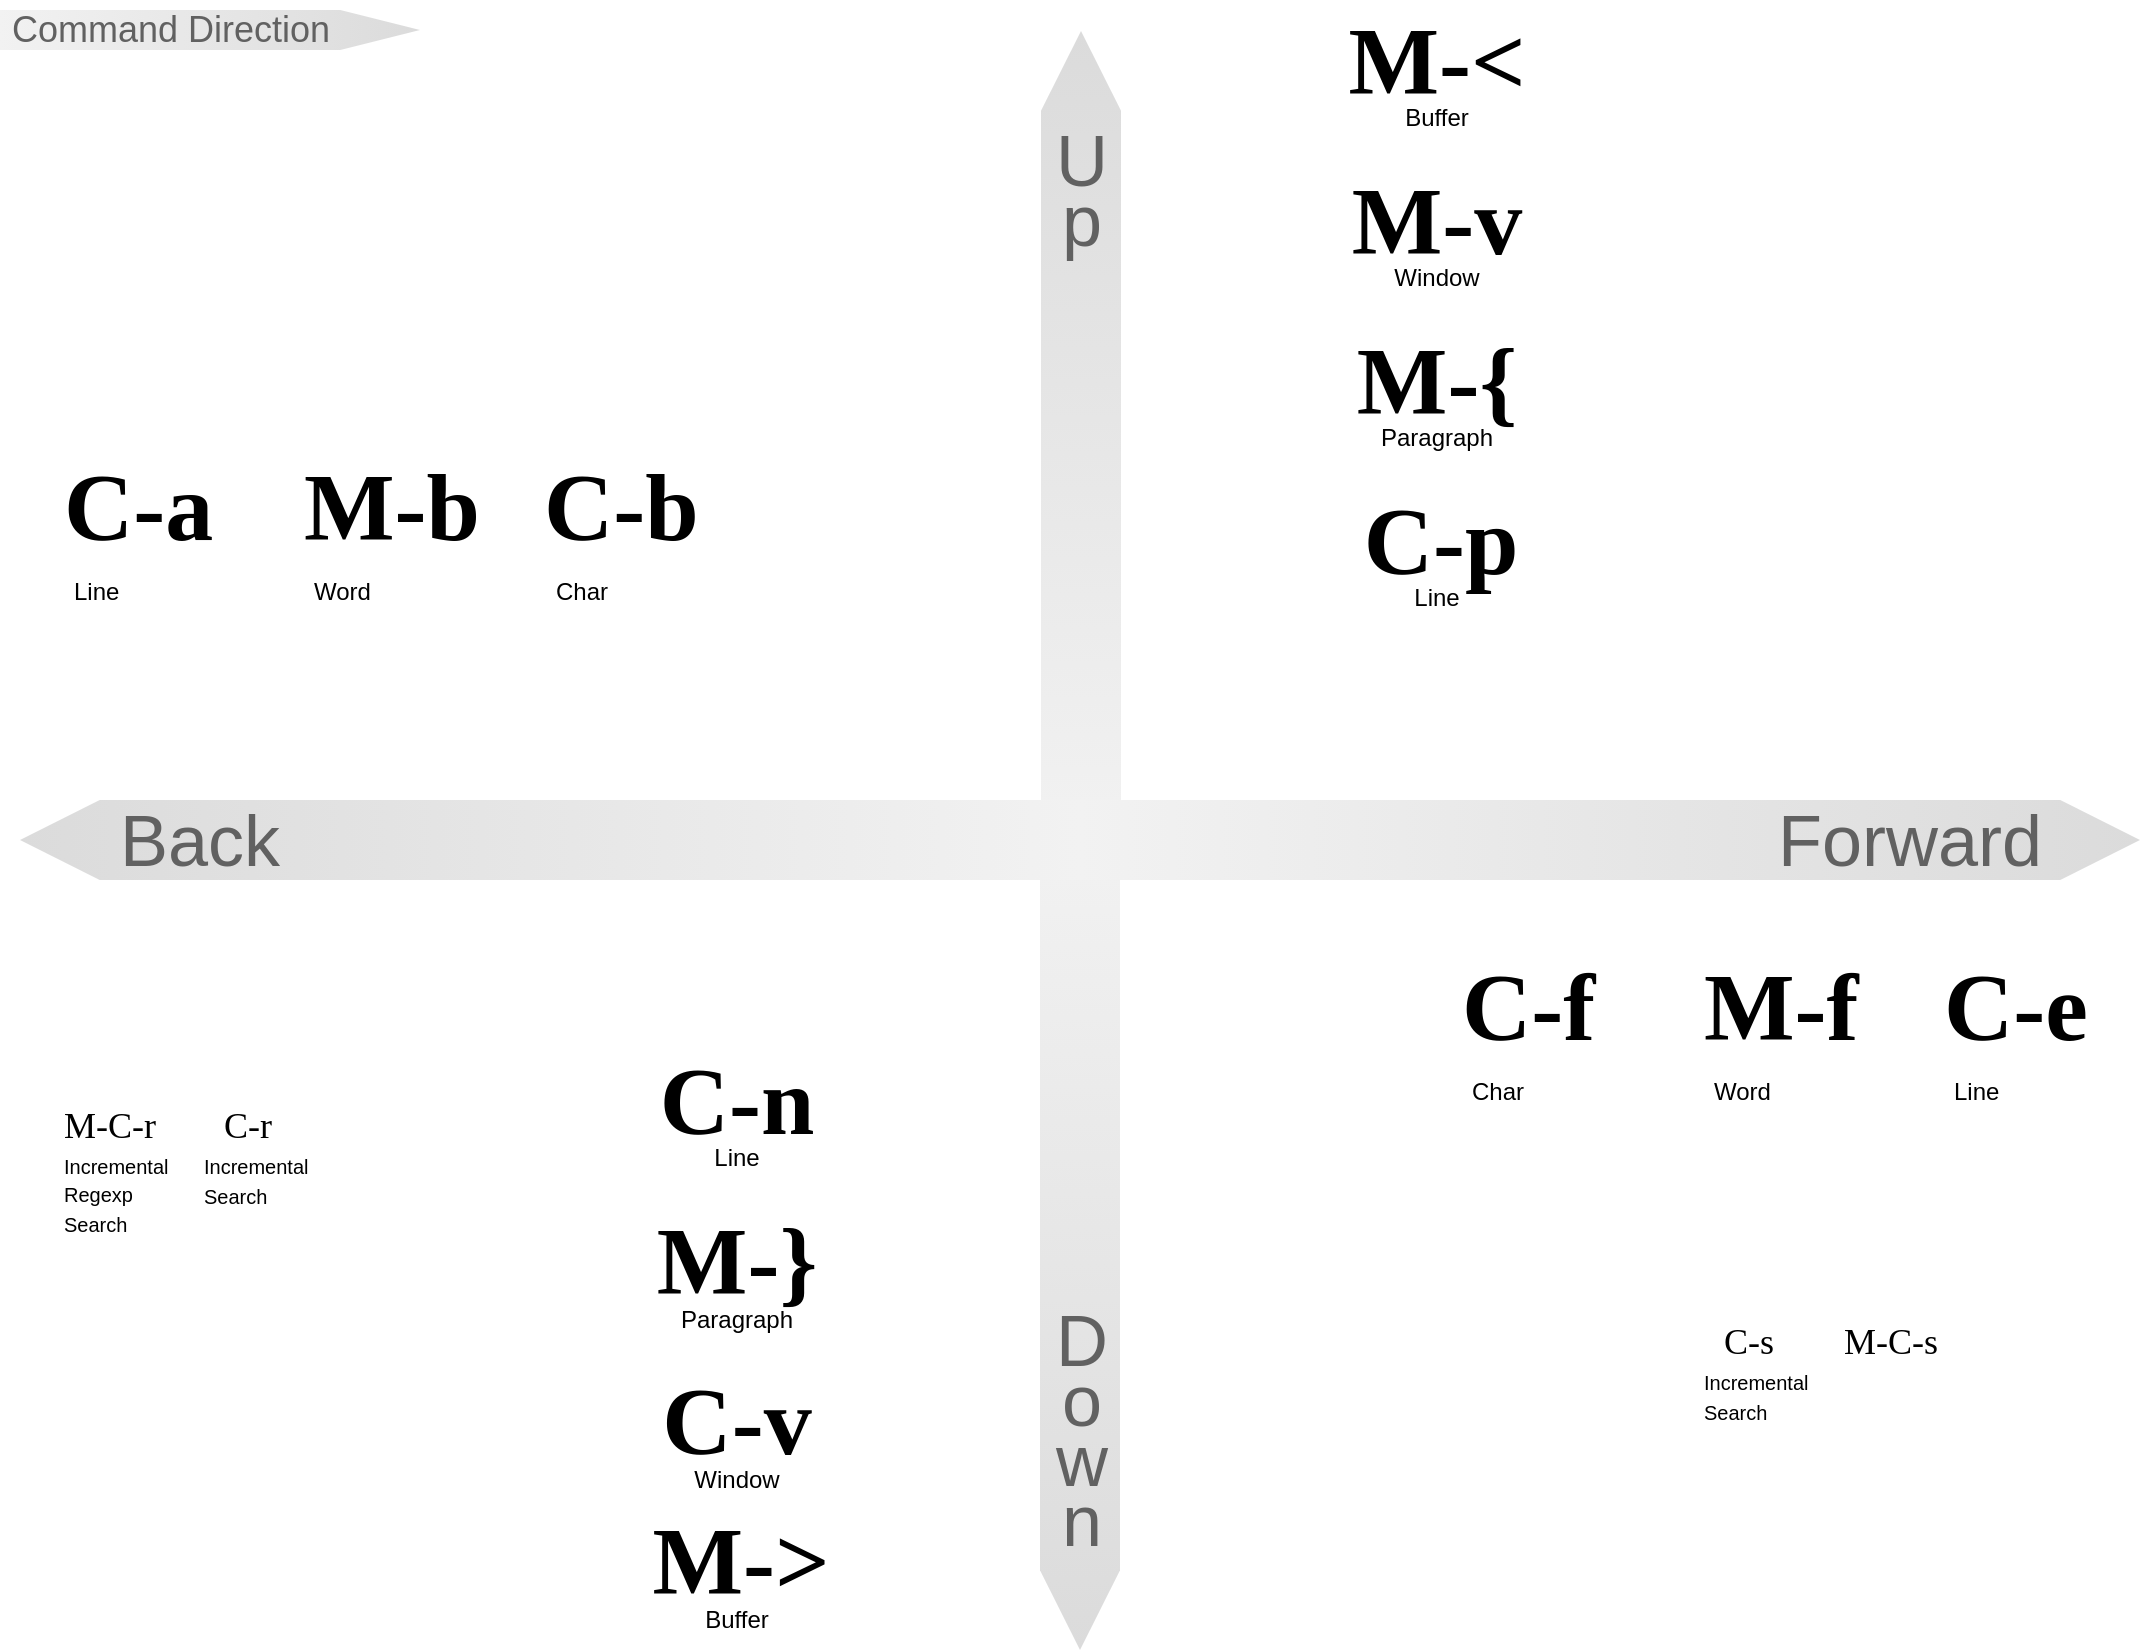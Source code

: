 <mxfile version="16.5.1" type="device" pages="2"><diagram id="qbLhw_JT5a_EEhQz4K1e" name="Page-1"><mxGraphModel dx="569" dy="340" grid="1" gridSize="10" guides="1" tooltips="1" connect="1" arrows="1" fold="1" page="1" pageScale="1" pageWidth="1100" pageHeight="850" background="#FFFFFF" math="0" shadow="0"><root><mxCell id="0"/><mxCell id="1" parent="0"/><mxCell id="W1b4-r4WNMrtXvMCgit9-11" value="" style="html=1;shadow=0;dashed=0;align=center;verticalAlign=middle;shape=mxgraph.arrows2.arrow;dy=0;dx=39.86;notch=0;fontSize=48;fillColor=#DBDBDB;fontColor=#333333;strokeColor=none;gradientColor=#F2F2F2;gradientDirection=west;rotation=90;" vertex="1" parent="1"><mxGeometry x="347.5" y="607.5" width="405" height="40" as="geometry"/></mxCell><mxCell id="W1b4-r4WNMrtXvMCgit9-12" value="" style="html=1;shadow=0;dashed=0;align=center;verticalAlign=middle;shape=mxgraph.arrows2.arrow;dy=0;dx=39.86;notch=0;fontSize=48;fillColor=#DBDBDB;fontColor=#333333;strokeColor=none;gradientColor=#F2F2F2;gradientDirection=west;rotation=-90;" vertex="1" parent="1"><mxGeometry x="348" y="203" width="405" height="40" as="geometry"/></mxCell><mxCell id="W1b4-r4WNMrtXvMCgit9-3" value="" style="html=1;shadow=0;dashed=0;align=center;verticalAlign=middle;shape=mxgraph.arrows2.arrow;dy=0;dx=39.86;notch=0;fontSize=48;fillColor=#DBDBDB;fontColor=#333333;strokeColor=none;gradientColor=#F2F2F2;gradientDirection=west;" vertex="1" parent="1"><mxGeometry x="550" y="405" width="530" height="40" as="geometry"/></mxCell><mxCell id="W1b4-r4WNMrtXvMCgit9-10" value="" style="html=1;shadow=0;dashed=0;align=center;verticalAlign=middle;shape=mxgraph.arrows2.arrow;dy=0;dx=39.86;notch=0;fontSize=48;fillColor=#DBDBDB;fontColor=#333333;strokeColor=none;gradientColor=#F2F2F2;gradientDirection=west;rotation=-180;" vertex="1" parent="1"><mxGeometry x="20" y="405" width="530" height="40" as="geometry"/></mxCell><mxCell id="INEo4xeZnTNKzYXx7Juk-7" value="&lt;span style=&quot;font-size: 48px;&quot;&gt;C-f&lt;br style=&quot;font-size: 48px;&quot;&gt;&lt;/span&gt;" style="text;html=1;align=left;verticalAlign=bottom;resizable=0;points=[];autosize=1;strokeColor=none;fillColor=none;fontSize=48;rounded=0;fontFamily=Roboto Mono;fontSource=https%3A%2F%2Ffonts.googleapis.com%2Fcss%3Ffamily%3DRoboto%2BMono;fontStyle=1" parent="1" vertex="1"><mxGeometry x="739" y="480" width="100" height="60" as="geometry"/></mxCell><mxCell id="INEo4xeZnTNKzYXx7Juk-8" value="&lt;span style=&quot;font-size: 48px;&quot;&gt;M-f&lt;br style=&quot;font-size: 48px;&quot;&gt;&lt;/span&gt;" style="text;html=1;align=left;verticalAlign=bottom;resizable=0;points=[];autosize=1;strokeColor=none;fillColor=none;fontSize=48;rounded=0;fontFamily=Roboto Mono;fontSource=https%3A%2F%2Ffonts.googleapis.com%2Fcss%3Ffamily%3DRoboto%2BMono;fontStyle=1" parent="1" vertex="1"><mxGeometry x="860" y="480" width="100" height="60" as="geometry"/></mxCell><mxCell id="INEo4xeZnTNKzYXx7Juk-9" value="&lt;span style=&quot;font-size: 48px;&quot;&gt;C-e&lt;br style=&quot;font-size: 48px;&quot;&gt;&lt;/span&gt;" style="text;html=1;align=left;verticalAlign=bottom;resizable=0;points=[];autosize=1;strokeColor=none;fillColor=none;fontSize=48;rounded=0;fontFamily=Roboto Mono;fontSource=https%3A%2F%2Ffonts.googleapis.com%2Fcss%3Ffamily%3DRoboto%2BMono;fontStyle=1" parent="1" vertex="1"><mxGeometry x="980" y="480" width="100" height="60" as="geometry"/></mxCell><mxCell id="INEo4xeZnTNKzYXx7Juk-10" value="&lt;span style=&quot;font-size: 48px;&quot;&gt;C-p&lt;br style=&quot;font-size: 48px;&quot;&gt;&lt;/span&gt;" style="text;html=1;align=center;verticalAlign=middle;resizable=0;points=[];autosize=1;strokeColor=none;fillColor=none;fontSize=48;rounded=0;fontFamily=Roboto Mono;fontSource=https%3A%2F%2Ffonts.googleapis.com%2Fcss%3Ffamily%3DRoboto%2BMono;fontStyle=1" parent="1" vertex="1"><mxGeometry x="680" y="245" width="100" height="60" as="geometry"/></mxCell><mxCell id="INEo4xeZnTNKzYXx7Juk-11" value="&lt;span style=&quot;font-size: 48px;&quot;&gt;M-{&lt;br style=&quot;font-size: 48px;&quot;&gt;&lt;/span&gt;" style="text;html=1;align=center;verticalAlign=middle;resizable=0;points=[];autosize=1;strokeColor=none;fillColor=none;fontSize=48;rounded=0;fontFamily=Roboto Mono;fontSource=https%3A%2F%2Ffonts.googleapis.com%2Fcss%3Ffamily%3DRoboto%2BMono;fontStyle=1" parent="1" vertex="1"><mxGeometry x="678" y="165" width="100" height="60" as="geometry"/></mxCell><mxCell id="INEo4xeZnTNKzYXx7Juk-12" value="&lt;span style=&quot;font-size: 48px;&quot;&gt;M-v&lt;br style=&quot;font-size: 48px;&quot;&gt;&lt;/span&gt;" style="text;html=1;align=center;verticalAlign=middle;resizable=0;points=[];autosize=1;strokeColor=none;fillColor=none;fontSize=48;rounded=0;fontFamily=Roboto Mono;fontSource=https%3A%2F%2Ffonts.googleapis.com%2Fcss%3Ffamily%3DRoboto%2BMono;fontStyle=1" parent="1" vertex="1"><mxGeometry x="678" y="85" width="100" height="60" as="geometry"/></mxCell><mxCell id="INEo4xeZnTNKzYXx7Juk-13" value="&lt;span style=&quot;font-size: 48px;&quot;&gt;M-&amp;lt;&lt;br style=&quot;font-size: 48px;&quot;&gt;&lt;/span&gt;" style="text;html=1;align=center;verticalAlign=middle;resizable=0;points=[];autosize=1;strokeColor=none;fillColor=none;fontSize=48;rounded=0;fontFamily=Roboto Mono;fontSource=https%3A%2F%2Ffonts.googleapis.com%2Fcss%3Ffamily%3DRoboto%2BMono;fontStyle=1" parent="1" vertex="1"><mxGeometry x="678" y="5" width="100" height="60" as="geometry"/></mxCell><mxCell id="INEo4xeZnTNKzYXx7Juk-14" value="&lt;span style=&quot;font-size: 48px;&quot;&gt;M-&amp;gt;&lt;br style=&quot;font-size: 48px;&quot;&gt;&lt;/span&gt;" style="text;html=1;align=center;verticalAlign=middle;resizable=0;points=[];autosize=1;strokeColor=none;fillColor=none;fontSize=48;rounded=0;fontFamily=Roboto Mono;fontSource=https%3A%2F%2Ffonts.googleapis.com%2Fcss%3Ffamily%3DRoboto%2BMono;fontStyle=1" parent="1" vertex="1"><mxGeometry x="330" y="755" width="100" height="60" as="geometry"/></mxCell><mxCell id="INEo4xeZnTNKzYXx7Juk-15" value="&lt;span style=&quot;font-size: 48px;&quot;&gt;C-v&lt;br style=&quot;font-size: 48px;&quot;&gt;&lt;/span&gt;" style="text;html=1;align=center;verticalAlign=middle;resizable=0;points=[];autosize=1;strokeColor=none;fillColor=none;fontSize=48;rounded=0;fontFamily=Roboto Mono;fontSource=https%3A%2F%2Ffonts.googleapis.com%2Fcss%3Ffamily%3DRoboto%2BMono;fontStyle=1" parent="1" vertex="1"><mxGeometry x="328" y="685" width="100" height="60" as="geometry"/></mxCell><mxCell id="INEo4xeZnTNKzYXx7Juk-16" value="&lt;span style=&quot;font-size: 48px;&quot;&gt;M-}&lt;br style=&quot;font-size: 48px;&quot;&gt;&lt;/span&gt;" style="text;html=1;align=center;verticalAlign=middle;resizable=0;points=[];autosize=1;strokeColor=none;fillColor=none;fontSize=48;rounded=0;fontFamily=Roboto Mono;fontSource=https%3A%2F%2Ffonts.googleapis.com%2Fcss%3Ffamily%3DRoboto%2BMono;fontStyle=1" parent="1" vertex="1"><mxGeometry x="328" y="605" width="100" height="60" as="geometry"/></mxCell><mxCell id="INEo4xeZnTNKzYXx7Juk-17" value="&lt;span style=&quot;font-size: 48px;&quot;&gt;C-n&lt;br style=&quot;font-size: 48px;&quot;&gt;&lt;/span&gt;" style="text;html=1;align=center;verticalAlign=middle;resizable=0;points=[];autosize=1;strokeColor=none;fillColor=none;fontSize=48;rounded=0;fontFamily=Roboto Mono;fontSource=https%3A%2F%2Ffonts.googleapis.com%2Fcss%3Ffamily%3DRoboto%2BMono;fontStyle=1" parent="1" vertex="1"><mxGeometry x="328" y="525" width="100" height="60" as="geometry"/></mxCell><mxCell id="INEo4xeZnTNKzYXx7Juk-18" value="&lt;span style=&quot;font-size: 48px;&quot;&gt;C-a&lt;br style=&quot;font-size: 48px;&quot;&gt;&lt;/span&gt;" style="text;html=1;align=left;verticalAlign=bottom;resizable=0;points=[];autosize=1;strokeColor=none;fillColor=none;fontSize=48;rounded=0;fontFamily=Roboto Mono;fontSource=https%3A%2F%2Ffonts.googleapis.com%2Fcss%3Ffamily%3DRoboto%2BMono;fontStyle=1" parent="1" vertex="1"><mxGeometry x="40" y="230" width="100" height="60" as="geometry"/></mxCell><mxCell id="INEo4xeZnTNKzYXx7Juk-19" value="&lt;span style=&quot;font-size: 48px;&quot;&gt;M-b&lt;br style=&quot;font-size: 48px;&quot;&gt;&lt;/span&gt;" style="text;html=1;align=left;verticalAlign=bottom;resizable=0;points=[];autosize=1;strokeColor=none;fillColor=none;fontSize=48;rounded=0;fontFamily=Roboto Mono;fontSource=https%3A%2F%2Ffonts.googleapis.com%2Fcss%3Ffamily%3DRoboto%2BMono;fontStyle=1" parent="1" vertex="1"><mxGeometry x="160" y="230" width="100" height="60" as="geometry"/></mxCell><mxCell id="INEo4xeZnTNKzYXx7Juk-20" value="&lt;span style=&quot;font-size: 48px;&quot;&gt;C-b&lt;br style=&quot;font-size: 48px;&quot;&gt;&lt;/span&gt;" style="text;html=1;align=left;verticalAlign=bottom;resizable=0;points=[];autosize=1;strokeColor=none;fillColor=none;fontSize=48;rounded=0;fontFamily=Roboto Mono;fontSource=https%3A%2F%2Ffonts.googleapis.com%2Fcss%3Ffamily%3DRoboto%2BMono;fontStyle=1" parent="1" vertex="1"><mxGeometry x="280" y="230" width="100" height="60" as="geometry"/></mxCell><mxCell id="INEo4xeZnTNKzYXx7Juk-70" value="C-s" style="text;html=1;align=left;verticalAlign=bottom;resizable=0;points=[];autosize=1;strokeColor=none;fillColor=none;fontSize=18;fontColor=#000000;fontFamily=Roboto Mono;fontSource=https%3A%2F%2Ffonts.googleapis.com%2Fcss%3Ffamily%3DRoboto%2BMono;" parent="1" vertex="1"><mxGeometry x="870" y="660" width="50" height="30" as="geometry"/></mxCell><mxCell id="INEo4xeZnTNKzYXx7Juk-71" value="M-C-s" style="text;html=1;align=left;verticalAlign=bottom;resizable=0;points=[];autosize=1;strokeColor=none;fillColor=none;fontSize=18;fontColor=#000000;fontFamily=Roboto Mono;fontSource=https%3A%2F%2Ffonts.googleapis.com%2Fcss%3Ffamily%3DRoboto%2BMono;" parent="1" vertex="1"><mxGeometry x="930" y="660" width="70" height="30" as="geometry"/></mxCell><mxCell id="INEo4xeZnTNKzYXx7Juk-72" value="C-r" style="text;html=1;align=left;verticalAlign=bottom;resizable=0;points=[];autosize=1;strokeColor=none;fillColor=none;fontSize=18;fontColor=#000000;fontFamily=Roboto Mono;fontSource=https%3A%2F%2Ffonts.googleapis.com%2Fcss%3Ffamily%3DRoboto%2BMono;" parent="1" vertex="1"><mxGeometry x="120" y="552" width="50" height="30" as="geometry"/></mxCell><mxCell id="INEo4xeZnTNKzYXx7Juk-73" value="M-C-r" style="text;html=1;align=left;verticalAlign=bottom;resizable=0;points=[];autosize=1;strokeColor=none;fillColor=none;fontSize=18;fontColor=#000000;fontFamily=Roboto Mono;fontSource=https%3A%2F%2Ffonts.googleapis.com%2Fcss%3Ffamily%3DRoboto%2BMono;" parent="1" vertex="1"><mxGeometry x="40" y="552" width="70" height="30" as="geometry"/></mxCell><mxCell id="INEo4xeZnTNKzYXx7Juk-74" value="Char" style="text;html=1;align=left;verticalAlign=bottom;resizable=0;points=[];autosize=1;strokeColor=none;fillColor=none;fontSize=12;fontColor=#000000;fontFamily=Helvetica;" parent="1" vertex="1"><mxGeometry x="744" y="540" width="40" height="20" as="geometry"/></mxCell><mxCell id="INEo4xeZnTNKzYXx7Juk-75" value="Word" style="text;html=1;align=left;verticalAlign=bottom;resizable=0;points=[];autosize=1;strokeColor=none;fillColor=none;fontSize=12;fontColor=#000000;fontFamily=Helvetica;" parent="1" vertex="1"><mxGeometry x="865" y="540" width="40" height="20" as="geometry"/></mxCell><mxCell id="INEo4xeZnTNKzYXx7Juk-76" value="Line" style="text;html=1;align=left;verticalAlign=bottom;resizable=0;points=[];autosize=1;strokeColor=none;fillColor=none;fontSize=12;fontColor=#000000;fontFamily=Helvetica;" parent="1" vertex="1"><mxGeometry x="985" y="540" width="40" height="20" as="geometry"/></mxCell><mxCell id="INEo4xeZnTNKzYXx7Juk-77" value="Char" style="text;html=1;align=left;verticalAlign=bottom;resizable=0;points=[];autosize=1;strokeColor=none;fillColor=none;fontSize=12;fontColor=#000000;fontFamily=Helvetica;" parent="1" vertex="1"><mxGeometry x="286" y="290" width="40" height="20" as="geometry"/></mxCell><mxCell id="INEo4xeZnTNKzYXx7Juk-78" value="Word" style="text;html=1;align=left;verticalAlign=bottom;resizable=0;points=[];autosize=1;strokeColor=none;fillColor=none;fontSize=12;fontColor=#000000;fontFamily=Helvetica;" parent="1" vertex="1"><mxGeometry x="165" y="290" width="40" height="20" as="geometry"/></mxCell><mxCell id="INEo4xeZnTNKzYXx7Juk-79" value="Line" style="text;html=1;align=left;verticalAlign=bottom;resizable=0;points=[];autosize=1;strokeColor=none;fillColor=none;fontSize=12;fontColor=#000000;fontFamily=Helvetica;" parent="1" vertex="1"><mxGeometry x="45" y="290" width="40" height="20" as="geometry"/></mxCell><mxCell id="INEo4xeZnTNKzYXx7Juk-80" value="&lt;font style=&quot;font-size: 10px&quot;&gt;Incremental&lt;br&gt;Search&lt;br&gt;&lt;/font&gt;" style="text;html=1;align=left;verticalAlign=bottom;resizable=0;points=[];autosize=1;strokeColor=none;fillColor=none;fontSize=12;fontFamily=Helvetica;fontColor=#000000;" parent="1" vertex="1"><mxGeometry x="860" y="690" width="70" height="30" as="geometry"/></mxCell><mxCell id="INEo4xeZnTNKzYXx7Juk-81" value="&lt;font style=&quot;font-size: 10px&quot;&gt;Incremental&lt;br&gt;Regexp&lt;br&gt;Search&lt;br&gt;&lt;/font&gt;" style="text;html=1;align=left;verticalAlign=bottom;resizable=0;points=[];autosize=1;strokeColor=none;fillColor=none;fontSize=12;fontFamily=Helvetica;fontColor=#000000;" parent="1" vertex="1"><mxGeometry x="40" y="576" width="70" height="50" as="geometry"/></mxCell><mxCell id="INEo4xeZnTNKzYXx7Juk-82" value="&lt;font style=&quot;font-size: 10px&quot;&gt;Incremental&lt;br&gt;Search&lt;br&gt;&lt;/font&gt;" style="text;html=1;align=left;verticalAlign=bottom;resizable=0;points=[];autosize=1;strokeColor=none;fillColor=none;fontSize=12;fontFamily=Helvetica;fontColor=#000000;" parent="1" vertex="1"><mxGeometry x="110" y="582" width="70" height="30" as="geometry"/></mxCell><mxCell id="INEo4xeZnTNKzYXx7Juk-83" value="Line" style="text;html=1;align=center;verticalAlign=bottom;resizable=0;points=[];autosize=1;strokeColor=none;fillColor=none;fontSize=12;fontColor=#000000;fontFamily=Helvetica;" parent="1" vertex="1"><mxGeometry x="708" y="293" width="40" height="20" as="geometry"/></mxCell><mxCell id="INEo4xeZnTNKzYXx7Juk-84" value="Paragraph" style="text;html=1;align=center;verticalAlign=bottom;resizable=0;points=[];autosize=1;strokeColor=none;fillColor=none;fontSize=12;fontColor=#000000;fontFamily=Helvetica;" parent="1" vertex="1"><mxGeometry x="693" y="213" width="70" height="20" as="geometry"/></mxCell><mxCell id="INEo4xeZnTNKzYXx7Juk-85" value="Window" style="text;html=1;align=center;verticalAlign=bottom;resizable=0;points=[];autosize=1;strokeColor=none;fillColor=none;fontSize=12;fontColor=#000000;fontFamily=Helvetica;" parent="1" vertex="1"><mxGeometry x="698" y="133" width="60" height="20" as="geometry"/></mxCell><mxCell id="INEo4xeZnTNKzYXx7Juk-86" value="Buffer" style="text;html=1;align=center;verticalAlign=bottom;resizable=0;points=[];autosize=1;strokeColor=none;fillColor=none;fontSize=12;fontColor=#000000;fontFamily=Helvetica;" parent="1" vertex="1"><mxGeometry x="703" y="53" width="50" height="20" as="geometry"/></mxCell><mxCell id="INEo4xeZnTNKzYXx7Juk-87" value="Line" style="text;html=1;align=center;verticalAlign=bottom;resizable=0;points=[];autosize=1;strokeColor=none;fillColor=none;fontSize=12;fontColor=#000000;fontFamily=Helvetica;" parent="1" vertex="1"><mxGeometry x="358" y="573" width="40" height="20" as="geometry"/></mxCell><mxCell id="INEo4xeZnTNKzYXx7Juk-88" value="Paragraph" style="text;html=1;align=center;verticalAlign=bottom;resizable=0;points=[];autosize=1;strokeColor=none;fillColor=none;fontSize=12;fontColor=#000000;fontFamily=Helvetica;" parent="1" vertex="1"><mxGeometry x="343" y="654" width="70" height="20" as="geometry"/></mxCell><mxCell id="INEo4xeZnTNKzYXx7Juk-89" value="Window" style="text;html=1;align=center;verticalAlign=bottom;resizable=0;points=[];autosize=1;strokeColor=none;fillColor=none;fontSize=12;fontColor=#000000;fontFamily=Helvetica;" parent="1" vertex="1"><mxGeometry x="348" y="734" width="60" height="20" as="geometry"/></mxCell><mxCell id="INEo4xeZnTNKzYXx7Juk-90" value="Buffer" style="text;html=1;align=center;verticalAlign=bottom;resizable=0;points=[];autosize=1;strokeColor=none;fillColor=none;fontSize=12;fontColor=#000000;fontFamily=Helvetica;" parent="1" vertex="1"><mxGeometry x="353" y="804" width="50" height="20" as="geometry"/></mxCell><mxCell id="W1b4-r4WNMrtXvMCgit9-13" value="Forward" style="text;html=1;strokeColor=none;fillColor=none;align=center;verticalAlign=middle;whiteSpace=wrap;rounded=0;fontSize=36;fontColor=#616161;" vertex="1" parent="1"><mxGeometry x="900" y="410" width="130" height="30" as="geometry"/></mxCell><mxCell id="W1b4-r4WNMrtXvMCgit9-14" value="Back" style="text;html=1;strokeColor=none;fillColor=none;align=center;verticalAlign=middle;whiteSpace=wrap;rounded=0;fontSize=36;fontColor=#616161;" vertex="1" parent="1"><mxGeometry x="70" y="410" width="80" height="30" as="geometry"/></mxCell><mxCell id="W1b4-r4WNMrtXvMCgit9-15" value="U" style="text;html=1;strokeColor=none;fillColor=none;align=center;verticalAlign=middle;whiteSpace=wrap;rounded=0;fontSize=36;fontColor=#616161;horizontal=1;" vertex="1" parent="1"><mxGeometry x="525.5" y="70" width="50" height="30" as="geometry"/></mxCell><mxCell id="W1b4-r4WNMrtXvMCgit9-16" value="p" style="text;html=1;strokeColor=none;fillColor=none;align=center;verticalAlign=middle;whiteSpace=wrap;rounded=0;fontSize=36;fontColor=#616161;horizontal=1;" vertex="1" parent="1"><mxGeometry x="525.5" y="100" width="50" height="30" as="geometry"/></mxCell><mxCell id="W1b4-r4WNMrtXvMCgit9-17" value="n" style="text;html=1;strokeColor=none;fillColor=none;align=center;verticalAlign=middle;whiteSpace=wrap;rounded=0;fontSize=36;fontColor=#616161;horizontal=1;" vertex="1" parent="1"><mxGeometry x="525.5" y="750" width="50" height="30" as="geometry"/></mxCell><mxCell id="W1b4-r4WNMrtXvMCgit9-18" value="w" style="text;html=1;strokeColor=none;fillColor=none;align=center;verticalAlign=middle;whiteSpace=wrap;rounded=0;fontSize=36;fontColor=#616161;horizontal=1;" vertex="1" parent="1"><mxGeometry x="525.5" y="720" width="50" height="30" as="geometry"/></mxCell><mxCell id="W1b4-r4WNMrtXvMCgit9-19" value="o" style="text;html=1;strokeColor=none;fillColor=none;align=center;verticalAlign=middle;whiteSpace=wrap;rounded=0;fontSize=36;fontColor=#616161;horizontal=1;" vertex="1" parent="1"><mxGeometry x="525.5" y="690" width="50" height="30" as="geometry"/></mxCell><mxCell id="W1b4-r4WNMrtXvMCgit9-20" value="D" style="text;html=1;strokeColor=none;fillColor=none;align=center;verticalAlign=middle;whiteSpace=wrap;rounded=0;fontSize=36;fontColor=#616161;horizontal=1;" vertex="1" parent="1"><mxGeometry x="525.5" y="660" width="50" height="30" as="geometry"/></mxCell><mxCell id="W1b4-r4WNMrtXvMCgit9-22" value="" style="html=1;shadow=0;dashed=0;align=center;verticalAlign=middle;shape=mxgraph.arrows2.arrow;dy=0;dx=39.86;notch=0;fontSize=48;fillColor=#DBDBDB;fontColor=#333333;strokeColor=none;gradientColor=#F2F2F2;gradientDirection=west;" vertex="1" parent="1"><mxGeometry x="10" y="10" width="210" height="20" as="geometry"/></mxCell><mxCell id="W1b4-r4WNMrtXvMCgit9-23" value="Command Direction" style="text;html=1;align=center;verticalAlign=middle;resizable=0;points=[];autosize=1;strokeColor=none;fillColor=none;fontSize=18;fontColor=#616161;" vertex="1" parent="1"><mxGeometry x="10" y="5" width="170" height="30" as="geometry"/></mxCell></root></mxGraphModel></diagram><diagram id="u1o0b-h6K0Wog7AXRYk_" name="Page-2"><mxGraphModel dx="1422" dy="849" grid="1" gridSize="10" guides="1" tooltips="1" connect="1" arrows="1" fold="1" page="1" pageScale="1" pageWidth="1100" pageHeight="850" math="0" shadow="0"><root><mxCell id="kDkCnuwRZe2lzHvx6ExI-0"/><mxCell id="kDkCnuwRZe2lzHvx6ExI-1" parent="kDkCnuwRZe2lzHvx6ExI-0"/><mxCell id="0c3jI8VhXbavG7YTnrex-0" value="Buffers" style="text;html=1;align=center;verticalAlign=middle;resizable=0;points=[];autosize=1;strokeColor=none;fillColor=none;fontSize=16;rounded=0;fontFamily=Roboto Mono;fontSource=https%3A%2F%2Ffonts.googleapis.com%2Fcss%3Ffamily%3DRoboto%2BMono;fontColor=#4D4D4D;" vertex="1" parent="kDkCnuwRZe2lzHvx6ExI-1"><mxGeometry x="240" y="540" width="80" height="20" as="geometry"/></mxCell><mxCell id="0c3jI8VhXbavG7YTnrex-1" value="C-x 2" style="text;html=1;align=left;verticalAlign=bottom;resizable=0;points=[];autosize=1;strokeColor=none;fillColor=none;fontSize=18;fontColor=#000000;fontFamily=Roboto Mono;fontSource=https%3A%2F%2Ffonts.googleapis.com%2Fcss%3Ffamily%3DRoboto%2BMono;" vertex="1" parent="kDkCnuwRZe2lzHvx6ExI-1"><mxGeometry x="200" y="570" width="70" height="30" as="geometry"/></mxCell><mxCell id="0c3jI8VhXbavG7YTnrex-2" value="Split Horizontally" style="text;html=1;align=left;verticalAlign=bottom;resizable=0;points=[];autosize=1;strokeColor=none;fillColor=none;fontSize=12;fontColor=#000000;fontFamily=Helvetica;" vertex="1" parent="kDkCnuwRZe2lzHvx6ExI-1"><mxGeometry x="281" y="579" width="110" height="20" as="geometry"/></mxCell><mxCell id="0c3jI8VhXbavG7YTnrex-3" value="C-x 3" style="text;html=1;align=left;verticalAlign=bottom;resizable=0;points=[];autosize=1;strokeColor=none;fillColor=none;fontSize=18;fontColor=#000000;fontFamily=Roboto Mono;fontSource=https%3A%2F%2Ffonts.googleapis.com%2Fcss%3Ffamily%3DRoboto%2BMono;" vertex="1" parent="kDkCnuwRZe2lzHvx6ExI-1"><mxGeometry x="200" y="600" width="70" height="30" as="geometry"/></mxCell><mxCell id="0c3jI8VhXbavG7YTnrex-4" value="Split Vertically" style="text;html=1;align=left;verticalAlign=bottom;resizable=0;points=[];autosize=1;strokeColor=none;fillColor=none;fontSize=12;fontColor=#000000;fontFamily=Helvetica;" vertex="1" parent="kDkCnuwRZe2lzHvx6ExI-1"><mxGeometry x="281" y="609" width="90" height="20" as="geometry"/></mxCell><mxCell id="0c3jI8VhXbavG7YTnrex-5" value="C-x 0" style="text;html=1;align=left;verticalAlign=bottom;resizable=0;points=[];autosize=1;strokeColor=none;fillColor=none;fontSize=18;fontColor=#000000;fontFamily=Roboto Mono;fontSource=https%3A%2F%2Ffonts.googleapis.com%2Fcss%3Ffamily%3DRoboto%2BMono;" vertex="1" parent="kDkCnuwRZe2lzHvx6ExI-1"><mxGeometry x="200" y="630" width="70" height="30" as="geometry"/></mxCell><mxCell id="0c3jI8VhXbavG7YTnrex-6" value="Delete this window" style="text;html=1;align=left;verticalAlign=bottom;resizable=0;points=[];autosize=1;strokeColor=none;fillColor=none;fontSize=12;fontColor=#000000;fontFamily=Helvetica;" vertex="1" parent="kDkCnuwRZe2lzHvx6ExI-1"><mxGeometry x="281" y="639" width="120" height="20" as="geometry"/></mxCell><mxCell id="0c3jI8VhXbavG7YTnrex-7" value="C-x 1" style="text;html=1;align=left;verticalAlign=bottom;resizable=0;points=[];autosize=1;strokeColor=none;fillColor=none;fontSize=18;fontColor=#000000;fontFamily=Roboto Mono;fontSource=https%3A%2F%2Ffonts.googleapis.com%2Fcss%3Ffamily%3DRoboto%2BMono;" vertex="1" parent="kDkCnuwRZe2lzHvx6ExI-1"><mxGeometry x="200" y="660" width="70" height="30" as="geometry"/></mxCell><mxCell id="0c3jI8VhXbavG7YTnrex-8" value="Delete all other" style="text;html=1;align=left;verticalAlign=bottom;resizable=0;points=[];autosize=1;strokeColor=none;fillColor=none;fontSize=12;fontColor=#000000;fontFamily=Helvetica;" vertex="1" parent="kDkCnuwRZe2lzHvx6ExI-1"><mxGeometry x="281" y="669" width="100" height="20" as="geometry"/></mxCell><mxCell id="0c3jI8VhXbavG7YTnrex-9" value="C-x o" style="text;html=1;align=left;verticalAlign=bottom;resizable=0;points=[];autosize=1;strokeColor=none;fillColor=none;fontSize=18;fontColor=#000000;fontFamily=Roboto Mono;fontSource=https%3A%2F%2Ffonts.googleapis.com%2Fcss%3Ffamily%3DRoboto%2BMono;" vertex="1" parent="kDkCnuwRZe2lzHvx6ExI-1"><mxGeometry x="200" y="690" width="70" height="30" as="geometry"/></mxCell><mxCell id="0c3jI8VhXbavG7YTnrex-10" value="Switch to other" style="text;html=1;align=left;verticalAlign=bottom;resizable=0;points=[];autosize=1;strokeColor=none;fillColor=none;fontSize=12;fontColor=#000000;fontFamily=Helvetica;" vertex="1" parent="kDkCnuwRZe2lzHvx6ExI-1"><mxGeometry x="281" y="699" width="100" height="20" as="geometry"/></mxCell><mxCell id="NS7jQH-C1om6VlCkKOk0-0" value="Other" style="text;html=1;align=center;verticalAlign=middle;resizable=0;points=[];autosize=1;strokeColor=none;fillColor=none;fontSize=16;rounded=0;fontFamily=Roboto Mono;fontSource=https%3A%2F%2Ffonts.googleapis.com%2Fcss%3Ffamily%3DRoboto%2BMono;fontColor=#4D4D4D;" vertex="1" parent="kDkCnuwRZe2lzHvx6ExI-1"><mxGeometry x="763.5" y="540" width="60" height="20" as="geometry"/></mxCell><mxCell id="NS7jQH-C1om6VlCkKOk0-1" value="C-j" style="text;html=1;align=left;verticalAlign=bottom;resizable=0;points=[];autosize=1;strokeColor=none;fillColor=none;fontSize=18;fontColor=#000000;fontFamily=Roboto Mono;fontSource=https%3A%2F%2Ffonts.googleapis.com%2Fcss%3Ffamily%3DRoboto%2BMono;" vertex="1" parent="kDkCnuwRZe2lzHvx6ExI-1"><mxGeometry x="733.5" y="570" width="50" height="30" as="geometry"/></mxCell><mxCell id="NS7jQH-C1om6VlCkKOk0-2" value="New Line + Indent" style="text;html=1;align=left;verticalAlign=bottom;resizable=0;points=[];autosize=1;strokeColor=none;fillColor=none;fontSize=12;fontColor=#000000;fontFamily=Helvetica;" vertex="1" parent="kDkCnuwRZe2lzHvx6ExI-1"><mxGeometry x="794.5" y="579" width="110" height="20" as="geometry"/></mxCell><mxCell id="NS7jQH-C1om6VlCkKOk0-3" value="M-m" style="text;html=1;align=left;verticalAlign=bottom;resizable=0;points=[];autosize=1;strokeColor=none;fillColor=none;fontSize=18;fontColor=#000000;fontFamily=Roboto Mono;fontSource=https%3A%2F%2Ffonts.googleapis.com%2Fcss%3Ffamily%3DRoboto%2BMono;" vertex="1" parent="kDkCnuwRZe2lzHvx6ExI-1"><mxGeometry x="733.5" y="600" width="50" height="30" as="geometry"/></mxCell><mxCell id="NS7jQH-C1om6VlCkKOk0-4" value="Move to Indentation" style="text;html=1;align=left;verticalAlign=bottom;resizable=0;points=[];autosize=1;strokeColor=none;fillColor=none;fontSize=12;fontColor=#000000;fontFamily=Helvetica;" vertex="1" parent="kDkCnuwRZe2lzHvx6ExI-1"><mxGeometry x="794.5" y="609" width="120" height="20" as="geometry"/></mxCell><mxCell id="DFPp-C1in67yyr7psA6c-0" value="Cutting and Pasting" style="text;html=1;align=center;verticalAlign=middle;resizable=0;points=[];autosize=1;strokeColor=none;fillColor=none;fontSize=16;rounded=0;fontFamily=Roboto Mono;fontSource=https%3A%2F%2Ffonts.googleapis.com%2Fcss%3Ffamily%3DRoboto%2BMono;fontColor=#4D4D4D;" vertex="1" parent="kDkCnuwRZe2lzHvx6ExI-1"><mxGeometry x="709" y="120" width="200" height="20" as="geometry"/></mxCell><mxCell id="DFPp-C1in67yyr7psA6c-1" value="C-d" style="text;html=1;align=left;verticalAlign=bottom;resizable=0;points=[];autosize=1;strokeColor=none;fillColor=none;fontSize=18;fontColor=#000000;fontFamily=Roboto Mono;fontSource=https%3A%2F%2Ffonts.googleapis.com%2Fcss%3Ffamily%3DRoboto%2BMono;" vertex="1" parent="kDkCnuwRZe2lzHvx6ExI-1"><mxGeometry x="679" y="150" width="50" height="30" as="geometry"/></mxCell><mxCell id="DFPp-C1in67yyr7psA6c-2" value="Char" style="text;html=1;align=left;verticalAlign=bottom;resizable=0;points=[];autosize=1;strokeColor=none;fillColor=none;fontSize=12;fontColor=#000000;fontFamily=Helvetica;" vertex="1" parent="kDkCnuwRZe2lzHvx6ExI-1"><mxGeometry x="740" y="159" width="40" height="20" as="geometry"/></mxCell><mxCell id="DFPp-C1in67yyr7psA6c-3" value="M-d" style="text;html=1;align=left;verticalAlign=bottom;resizable=0;points=[];autosize=1;strokeColor=none;fillColor=none;fontSize=18;fontColor=#000000;fontFamily=Roboto Mono;fontSource=https%3A%2F%2Ffonts.googleapis.com%2Fcss%3Ffamily%3DRoboto%2BMono;" vertex="1" parent="kDkCnuwRZe2lzHvx6ExI-1"><mxGeometry x="679" y="180" width="50" height="30" as="geometry"/></mxCell><mxCell id="DFPp-C1in67yyr7psA6c-4" value="Word" style="text;html=1;align=left;verticalAlign=bottom;resizable=0;points=[];autosize=1;strokeColor=none;fillColor=none;fontSize=12;fontColor=#000000;fontFamily=Helvetica;" vertex="1" parent="kDkCnuwRZe2lzHvx6ExI-1"><mxGeometry x="740" y="189" width="40" height="20" as="geometry"/></mxCell><mxCell id="DFPp-C1in67yyr7psA6c-5" value="C-k" style="text;html=1;align=left;verticalAlign=bottom;resizable=0;points=[];autosize=1;strokeColor=none;fillColor=none;fontSize=18;fontColor=#000000;fontFamily=Roboto Mono;fontSource=https%3A%2F%2Ffonts.googleapis.com%2Fcss%3Ffamily%3DRoboto%2BMono;" vertex="1" parent="kDkCnuwRZe2lzHvx6ExI-1"><mxGeometry x="679" y="210" width="50" height="30" as="geometry"/></mxCell><mxCell id="DFPp-C1in67yyr7psA6c-6" value="End of Line" style="text;html=1;align=left;verticalAlign=bottom;resizable=0;points=[];autosize=1;strokeColor=none;fillColor=none;fontSize=12;fontColor=#000000;fontFamily=Helvetica;" vertex="1" parent="kDkCnuwRZe2lzHvx6ExI-1"><mxGeometry x="740" y="219" width="80" height="20" as="geometry"/></mxCell><mxCell id="DFPp-C1in67yyr7psA6c-7" value="C-y" style="text;html=1;align=left;verticalAlign=bottom;resizable=0;points=[];autosize=1;strokeColor=none;fillColor=none;fontSize=18;fontColor=#000000;fontFamily=Roboto Mono;fontSource=https%3A%2F%2Ffonts.googleapis.com%2Fcss%3Ffamily%3DRoboto%2BMono;" vertex="1" parent="kDkCnuwRZe2lzHvx6ExI-1"><mxGeometry x="679" y="240" width="50" height="30" as="geometry"/></mxCell><mxCell id="DFPp-C1in67yyr7psA6c-8" value="Paste" style="text;html=1;align=left;verticalAlign=bottom;resizable=0;points=[];autosize=1;strokeColor=none;fillColor=none;fontSize=12;fontColor=#000000;fontFamily=Helvetica;" vertex="1" parent="kDkCnuwRZe2lzHvx6ExI-1"><mxGeometry x="740" y="249" width="50" height="20" as="geometry"/></mxCell><mxCell id="DFPp-C1in67yyr7psA6c-9" value="M-y" style="text;html=1;align=left;verticalAlign=bottom;resizable=0;points=[];autosize=1;strokeColor=none;fillColor=none;fontSize=18;fontColor=#000000;fontFamily=Roboto Mono;fontSource=https%3A%2F%2Ffonts.googleapis.com%2Fcss%3Ffamily%3DRoboto%2BMono;" vertex="1" parent="kDkCnuwRZe2lzHvx6ExI-1"><mxGeometry x="679" y="270" width="50" height="30" as="geometry"/></mxCell><mxCell id="DFPp-C1in67yyr7psA6c-10" value="Cycle Kill Ring" style="text;html=1;align=left;verticalAlign=bottom;resizable=0;points=[];autosize=1;strokeColor=none;fillColor=none;fontSize=12;fontColor=#000000;fontFamily=Helvetica;" vertex="1" parent="kDkCnuwRZe2lzHvx6ExI-1"><mxGeometry x="740" y="279" width="90" height="20" as="geometry"/></mxCell><mxCell id="DFPp-C1in67yyr7psA6c-11" value="C-w" style="text;html=1;align=left;verticalAlign=bottom;resizable=0;points=[];autosize=1;strokeColor=none;fillColor=none;fontSize=18;fontColor=#000000;fontFamily=Roboto Mono;fontSource=https%3A%2F%2Ffonts.googleapis.com%2Fcss%3Ffamily%3DRoboto%2BMono;" vertex="1" parent="kDkCnuwRZe2lzHvx6ExI-1"><mxGeometry x="839" y="150" width="50" height="30" as="geometry"/></mxCell><mxCell id="DFPp-C1in67yyr7psA6c-12" value="Cut" style="text;html=1;align=left;verticalAlign=bottom;resizable=0;points=[];autosize=1;strokeColor=none;fillColor=none;fontSize=12;fontColor=#000000;fontFamily=Helvetica;" vertex="1" parent="kDkCnuwRZe2lzHvx6ExI-1"><mxGeometry x="900" y="159" width="30" height="20" as="geometry"/></mxCell><mxCell id="DFPp-C1in67yyr7psA6c-13" value="M-w" style="text;html=1;align=left;verticalAlign=bottom;resizable=0;points=[];autosize=1;strokeColor=none;fillColor=none;fontSize=18;fontColor=#000000;fontFamily=Roboto Mono;fontSource=https%3A%2F%2Ffonts.googleapis.com%2Fcss%3Ffamily%3DRoboto%2BMono;" vertex="1" parent="kDkCnuwRZe2lzHvx6ExI-1"><mxGeometry x="839" y="180" width="50" height="30" as="geometry"/></mxCell><mxCell id="DFPp-C1in67yyr7psA6c-14" value="Copy" style="text;html=1;align=left;verticalAlign=bottom;resizable=0;points=[];autosize=1;strokeColor=none;fillColor=none;fontSize=12;fontColor=#000000;fontFamily=Helvetica;" vertex="1" parent="kDkCnuwRZe2lzHvx6ExI-1"><mxGeometry x="901" y="189" width="40" height="20" as="geometry"/></mxCell></root></mxGraphModel></diagram></mxfile>